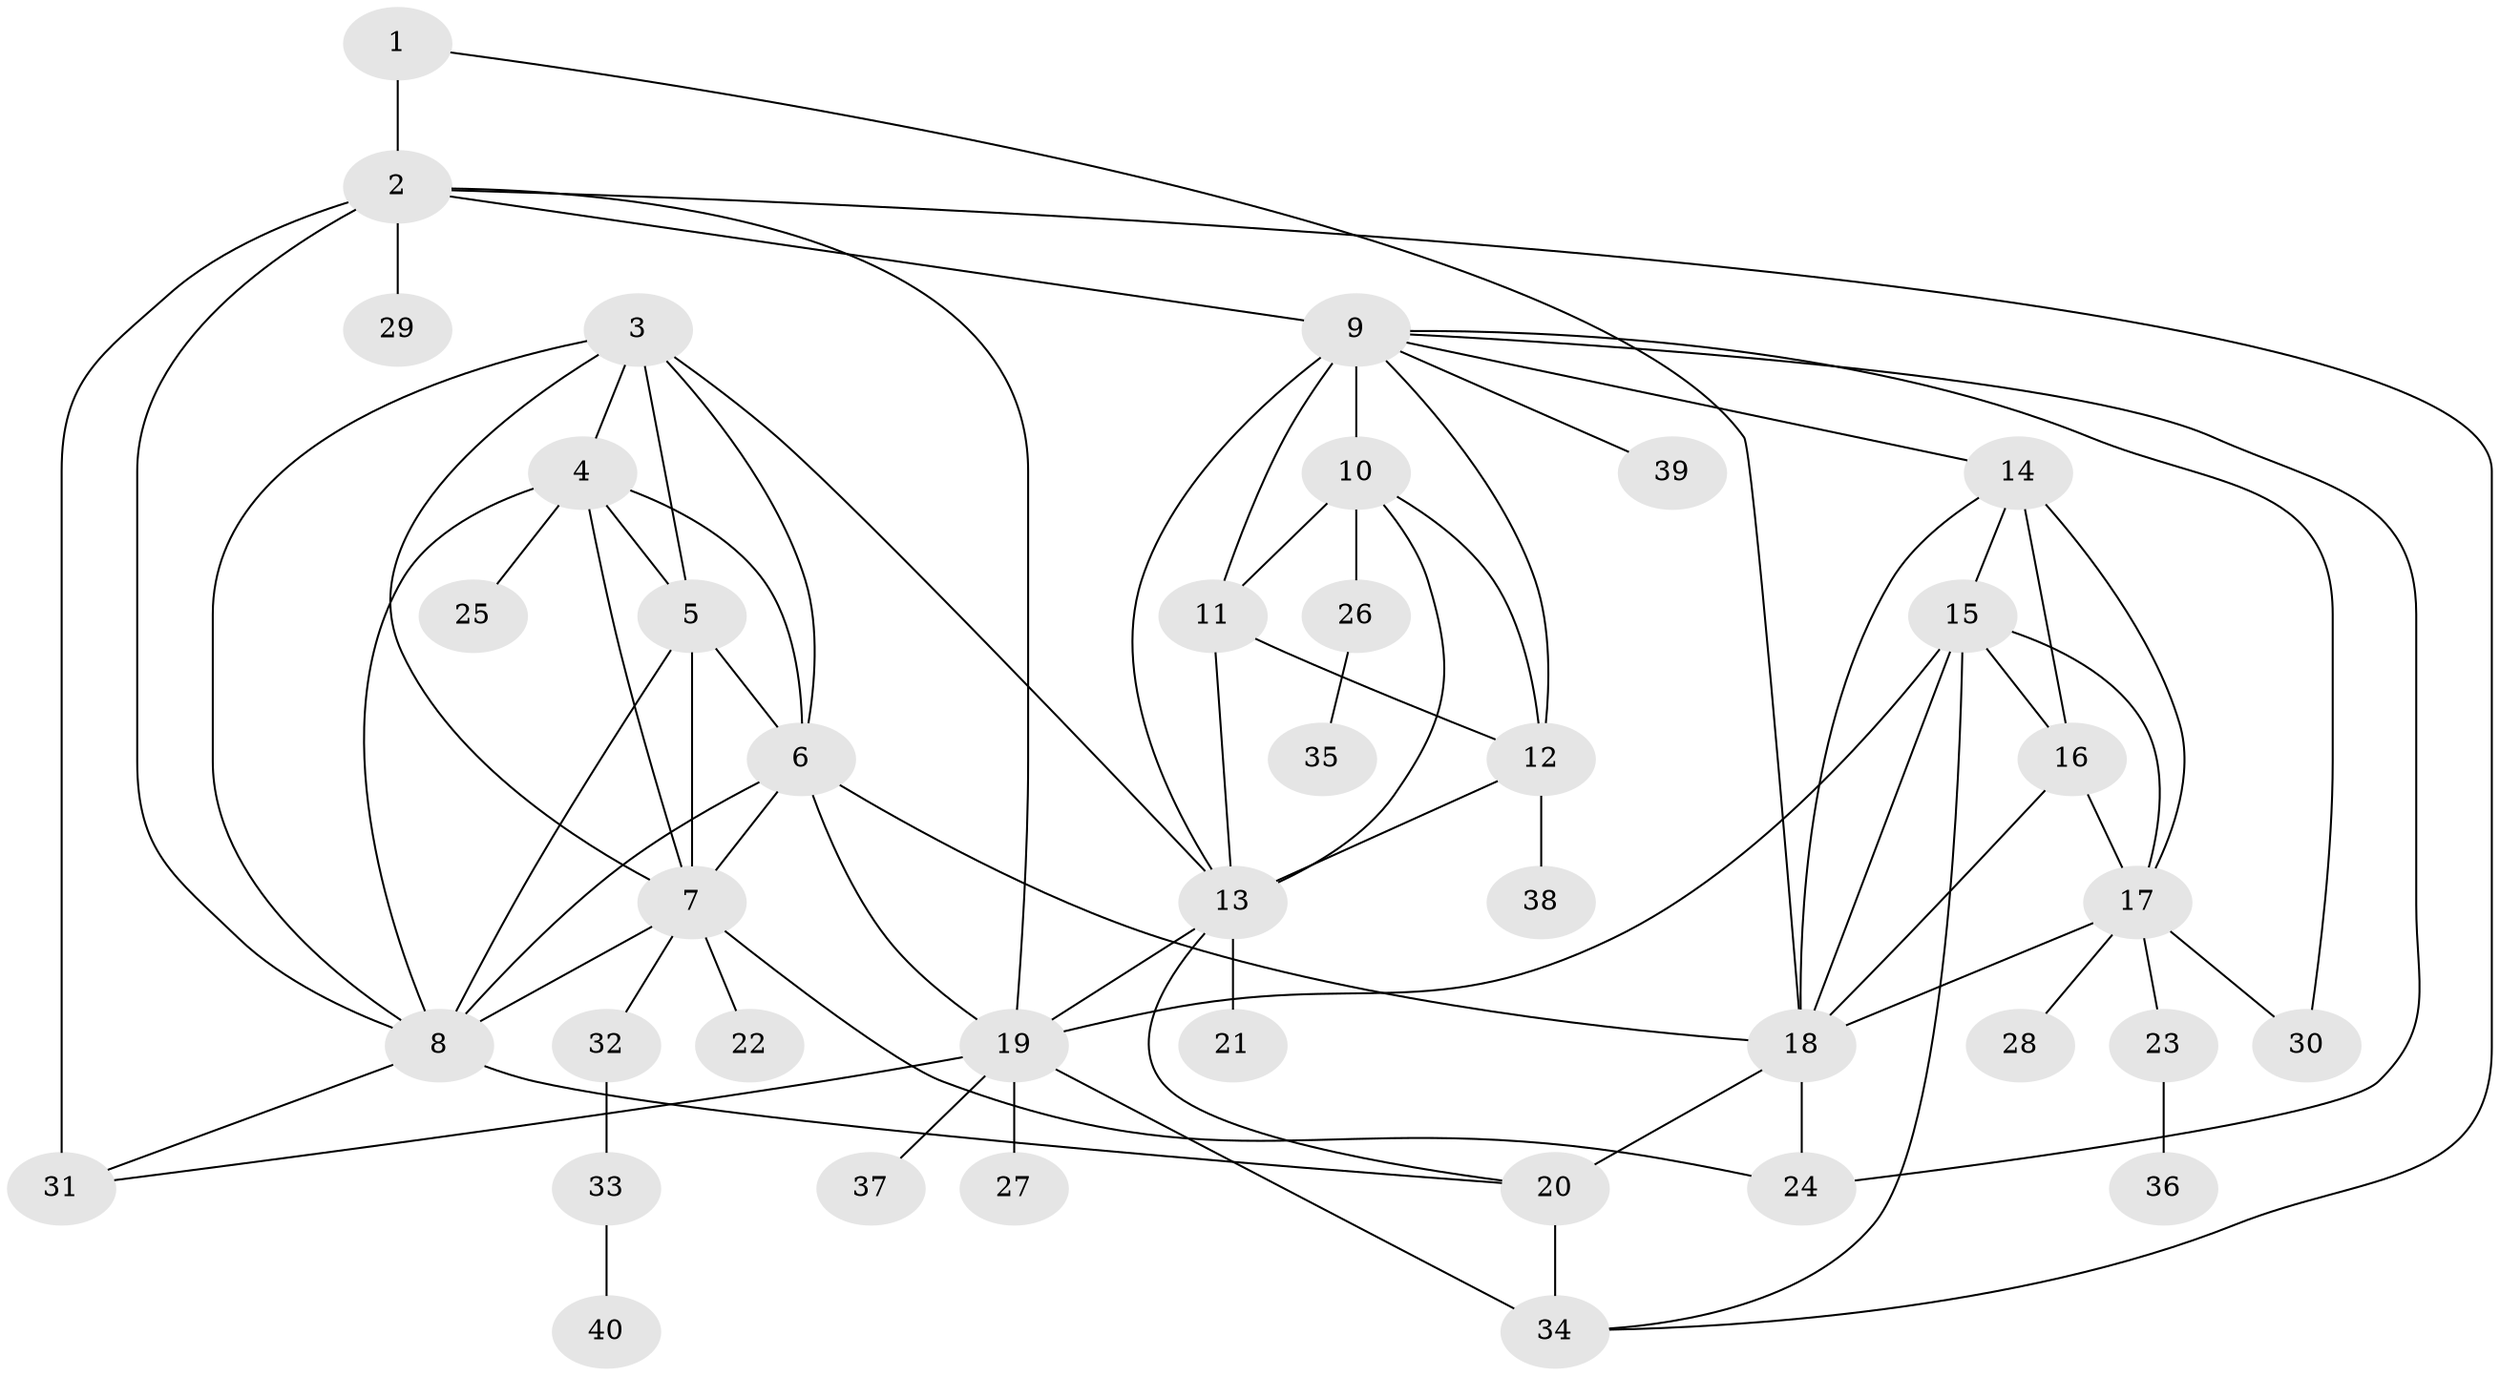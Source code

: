 // original degree distribution, {8: 0.05303030303030303, 10: 0.030303030303030304, 7: 0.045454545454545456, 6: 0.03787878787878788, 11: 0.015151515151515152, 12: 0.007575757575757576, 9: 0.022727272727272728, 15: 0.007575757575757576, 13: 0.007575757575757576, 5: 0.007575757575757576, 1: 0.5757575757575758, 2: 0.14393939393939395, 3: 0.045454545454545456}
// Generated by graph-tools (version 1.1) at 2025/52/03/04/25 22:52:18]
// undirected, 40 vertices, 77 edges
graph export_dot {
  node [color=gray90,style=filled];
  1;
  2;
  3;
  4;
  5;
  6;
  7;
  8;
  9;
  10;
  11;
  12;
  13;
  14;
  15;
  16;
  17;
  18;
  19;
  20;
  21;
  22;
  23;
  24;
  25;
  26;
  27;
  28;
  29;
  30;
  31;
  32;
  33;
  34;
  35;
  36;
  37;
  38;
  39;
  40;
  1 -- 2 [weight=5.0];
  1 -- 18 [weight=1.0];
  2 -- 8 [weight=1.0];
  2 -- 9 [weight=1.0];
  2 -- 19 [weight=1.0];
  2 -- 29 [weight=4.0];
  2 -- 31 [weight=3.0];
  2 -- 34 [weight=1.0];
  3 -- 4 [weight=1.0];
  3 -- 5 [weight=1.0];
  3 -- 6 [weight=1.0];
  3 -- 7 [weight=1.0];
  3 -- 8 [weight=1.0];
  3 -- 13 [weight=1.0];
  4 -- 5 [weight=1.0];
  4 -- 6 [weight=1.0];
  4 -- 7 [weight=1.0];
  4 -- 8 [weight=1.0];
  4 -- 25 [weight=1.0];
  5 -- 6 [weight=1.0];
  5 -- 7 [weight=1.0];
  5 -- 8 [weight=1.0];
  6 -- 7 [weight=1.0];
  6 -- 8 [weight=1.0];
  6 -- 18 [weight=1.0];
  6 -- 19 [weight=1.0];
  7 -- 8 [weight=1.0];
  7 -- 22 [weight=1.0];
  7 -- 24 [weight=1.0];
  7 -- 32 [weight=1.0];
  8 -- 20 [weight=1.0];
  8 -- 31 [weight=1.0];
  9 -- 10 [weight=2.0];
  9 -- 11 [weight=3.0];
  9 -- 12 [weight=2.0];
  9 -- 13 [weight=2.0];
  9 -- 14 [weight=1.0];
  9 -- 24 [weight=1.0];
  9 -- 30 [weight=1.0];
  9 -- 39 [weight=1.0];
  10 -- 11 [weight=1.0];
  10 -- 12 [weight=1.0];
  10 -- 13 [weight=1.0];
  10 -- 26 [weight=3.0];
  11 -- 12 [weight=1.0];
  11 -- 13 [weight=1.0];
  12 -- 13 [weight=1.0];
  12 -- 38 [weight=1.0];
  13 -- 19 [weight=1.0];
  13 -- 20 [weight=1.0];
  13 -- 21 [weight=6.0];
  14 -- 15 [weight=1.0];
  14 -- 16 [weight=1.0];
  14 -- 17 [weight=2.0];
  14 -- 18 [weight=1.0];
  15 -- 16 [weight=1.0];
  15 -- 17 [weight=2.0];
  15 -- 18 [weight=1.0];
  15 -- 19 [weight=1.0];
  15 -- 34 [weight=1.0];
  16 -- 17 [weight=7.0];
  16 -- 18 [weight=1.0];
  17 -- 18 [weight=2.0];
  17 -- 23 [weight=1.0];
  17 -- 28 [weight=1.0];
  17 -- 30 [weight=1.0];
  18 -- 20 [weight=1.0];
  18 -- 24 [weight=1.0];
  19 -- 27 [weight=4.0];
  19 -- 31 [weight=1.0];
  19 -- 34 [weight=1.0];
  19 -- 37 [weight=1.0];
  20 -- 34 [weight=3.0];
  23 -- 36 [weight=1.0];
  26 -- 35 [weight=1.0];
  32 -- 33 [weight=1.0];
  33 -- 40 [weight=1.0];
}

